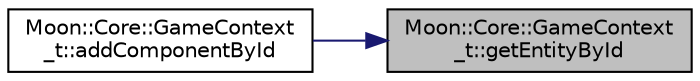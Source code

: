 digraph "Moon::Core::GameContext_t::getEntityById"
{
 // LATEX_PDF_SIZE
  edge [fontname="Helvetica",fontsize="10",labelfontname="Helvetica",labelfontsize="10"];
  node [fontname="Helvetica",fontsize="10",shape=record];
  rankdir="RL";
  Node1 [label="Moon::Core::GameContext\l_t::getEntityById",height=0.2,width=0.4,color="black", fillcolor="grey75", style="filled", fontcolor="black",tooltip="Get the Entity By Id object."];
  Node1 -> Node2 [dir="back",color="midnightblue",fontsize="10",style="solid"];
  Node2 [label="Moon::Core::GameContext\l_t::addComponentById",height=0.2,width=0.4,color="black", fillcolor="white", style="filled",URL="$struct_moon_1_1_core_1_1_game_context__t.html#a7877fb445e976d02921378e21143ae7f",tooltip="Añade un nuevo component a la entity señalada."];
}
